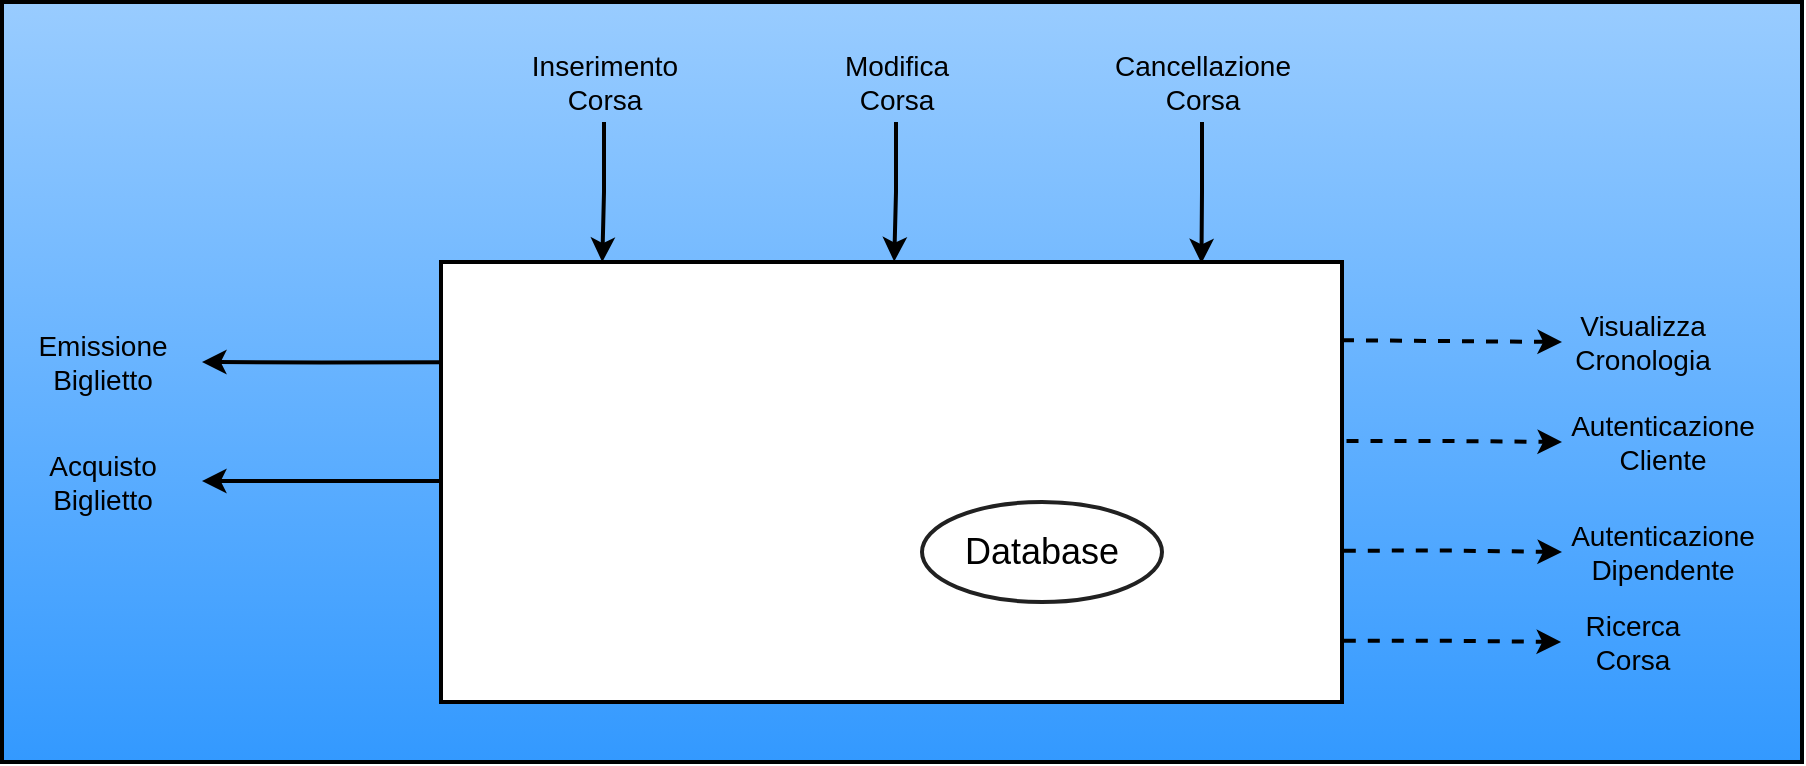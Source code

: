 <mxfile version="19.0.3" type="device"><diagram id="f0GvxYQMeCUUHvkvBL-w" name="Pagina-1"><mxGraphModel dx="4424" dy="3384" grid="1" gridSize="10" guides="1" tooltips="1" connect="1" arrows="1" fold="1" page="1" pageScale="1" pageWidth="827" pageHeight="1169" math="0" shadow="0"><root><mxCell id="0"/><mxCell id="1" parent="0"/><mxCell id="AipElAXXvpe7T7YS3r1Y-5" value="" style="rounded=0;whiteSpace=wrap;html=1;labelBackgroundColor=#3399FF;fillColor=#99CCFF;gradientColor=#3399FF;strokeWidth=2;" parent="1" vertex="1"><mxGeometry x="140" y="190" width="900" height="380" as="geometry"/></mxCell><mxCell id="AipElAXXvpe7T7YS3r1Y-55" style="edgeStyle=orthogonalEdgeStyle;rounded=0;orthogonalLoop=1;jettySize=auto;html=1;exitX=0;exitY=0.228;exitDx=0;exitDy=0;entryX=1;entryY=0.5;entryDx=0;entryDy=0;fontFamily=Verdana;fontSize=18;strokeWidth=2;exitPerimeter=0;" parent="1" source="AipElAXXvpe7T7YS3r1Y-7" target="AipElAXXvpe7T7YS3r1Y-53" edge="1"><mxGeometry relative="1" as="geometry"/></mxCell><mxCell id="AipElAXXvpe7T7YS3r1Y-7" value="" style="rounded=0;whiteSpace=wrap;html=1;labelBackgroundColor=#FFFFFF;fillColor=#FFFFFF;gradientColor=#FFFFFF;strokeWidth=2;" parent="1" vertex="1"><mxGeometry x="359.5" y="320" width="450.5" height="220" as="geometry"/></mxCell><mxCell id="AipElAXXvpe7T7YS3r1Y-43" value="&lt;font style=&quot;font-size: 18px;&quot;&gt;Database&lt;/font&gt;" style="ellipse;whiteSpace=wrap;html=1;rounded=1;shadow=0;sketch=0;fontSize=12;fontColor=default;strokeColor=#212121;strokeWidth=2;fillColor=#FFFFFF;gradientColor=none;" parent="1" vertex="1"><mxGeometry x="600" y="440" width="120" height="50" as="geometry"/></mxCell><mxCell id="AipElAXXvpe7T7YS3r1Y-52" style="edgeStyle=orthogonalEdgeStyle;rounded=0;orthogonalLoop=1;jettySize=auto;html=1;exitX=0.5;exitY=1;exitDx=0;exitDy=0;entryX=0.179;entryY=0;entryDx=0;entryDy=0;entryPerimeter=0;fontFamily=Verdana;fontSize=18;strokeWidth=2;" parent="1" source="AipElAXXvpe7T7YS3r1Y-45" target="AipElAXXvpe7T7YS3r1Y-7" edge="1"><mxGeometry relative="1" as="geometry"/></mxCell><mxCell id="AipElAXXvpe7T7YS3r1Y-45" value="&lt;span style=&quot;font-weight: 400&quot;&gt;Inserimento&lt;br&gt;Corsa&lt;br&gt;&lt;/span&gt;" style="text;strokeColor=none;fillColor=none;html=1;fontSize=14;fontStyle=1;verticalAlign=middle;align=center;rounded=1;shadow=0;sketch=0;fontColor=default;" parent="1" vertex="1"><mxGeometry x="391" y="210" width="100" height="40" as="geometry"/></mxCell><mxCell id="AipElAXXvpe7T7YS3r1Y-50" style="edgeStyle=orthogonalEdgeStyle;rounded=0;orthogonalLoop=1;jettySize=auto;html=1;exitX=0.5;exitY=1;exitDx=0;exitDy=0;fontFamily=Verdana;fontSize=18;strokeWidth=2;entryX=0.503;entryY=-0.001;entryDx=0;entryDy=0;entryPerimeter=0;" parent="1" source="AipElAXXvpe7T7YS3r1Y-46" target="AipElAXXvpe7T7YS3r1Y-7" edge="1"><mxGeometry relative="1" as="geometry"/></mxCell><mxCell id="AipElAXXvpe7T7YS3r1Y-46" value="&lt;span style=&quot;font-weight: 400&quot;&gt;Modifica&lt;br&gt;Corsa&lt;br&gt;&lt;/span&gt;" style="text;strokeColor=none;fillColor=none;html=1;fontSize=14;fontStyle=1;verticalAlign=middle;align=center;rounded=1;shadow=0;sketch=0;fontColor=default;" parent="1" vertex="1"><mxGeometry x="537" y="210" width="100" height="40" as="geometry"/></mxCell><mxCell id="AipElAXXvpe7T7YS3r1Y-51" style="edgeStyle=orthogonalEdgeStyle;rounded=0;orthogonalLoop=1;jettySize=auto;html=1;exitX=0.5;exitY=1;exitDx=0;exitDy=0;entryX=0.844;entryY=0.003;entryDx=0;entryDy=0;entryPerimeter=0;fontFamily=Verdana;fontSize=18;strokeWidth=2;" parent="1" source="AipElAXXvpe7T7YS3r1Y-47" target="AipElAXXvpe7T7YS3r1Y-7" edge="1"><mxGeometry relative="1" as="geometry"/></mxCell><mxCell id="AipElAXXvpe7T7YS3r1Y-47" value="&lt;span style=&quot;font-weight: 400&quot;&gt;Cancellazione&lt;br&gt;Corsa&lt;br&gt;&lt;/span&gt;" style="text;strokeColor=none;fillColor=none;html=1;fontSize=14;fontStyle=1;verticalAlign=middle;align=center;rounded=1;shadow=0;sketch=0;fontColor=default;" parent="1" vertex="1"><mxGeometry x="690" y="210" width="100" height="40" as="geometry"/></mxCell><mxCell id="AipElAXXvpe7T7YS3r1Y-53" value="&lt;span style=&quot;font-weight: 400&quot;&gt;Emissione&lt;br&gt;Biglietto&lt;br&gt;&lt;/span&gt;" style="text;strokeColor=none;fillColor=none;html=1;fontSize=14;fontStyle=1;verticalAlign=middle;align=center;rounded=1;shadow=0;sketch=0;fontColor=default;" parent="1" vertex="1"><mxGeometry x="140" y="350" width="100" height="40" as="geometry"/></mxCell><mxCell id="AipElAXXvpe7T7YS3r1Y-54" value="&lt;span style=&quot;font-weight: 400&quot;&gt;Acquisto&lt;br&gt;Biglietto&lt;br&gt;&lt;/span&gt;" style="text;strokeColor=none;fillColor=none;html=1;fontSize=14;fontStyle=1;verticalAlign=middle;align=center;rounded=1;shadow=0;sketch=0;fontColor=default;" parent="1" vertex="1"><mxGeometry x="140" y="410" width="100" height="40" as="geometry"/></mxCell><mxCell id="AipElAXXvpe7T7YS3r1Y-56" style="edgeStyle=orthogonalEdgeStyle;rounded=0;orthogonalLoop=1;jettySize=auto;html=1;exitX=0.001;exitY=0.204;exitDx=0;exitDy=0;entryX=1;entryY=0.5;entryDx=0;entryDy=0;fontFamily=Verdana;fontSize=18;strokeWidth=2;exitPerimeter=0;" parent="1" edge="1"><mxGeometry relative="1" as="geometry"><mxPoint x="359.955" y="429.5" as="sourcePoint"/><mxPoint x="240" y="429.52" as="targetPoint"/></mxGeometry></mxCell><mxCell id="AipElAXXvpe7T7YS3r1Y-57" style="edgeStyle=orthogonalEdgeStyle;rounded=0;orthogonalLoop=1;jettySize=auto;html=1;exitX=1;exitY=0.178;exitDx=0;exitDy=0;fontFamily=Verdana;fontSize=18;strokeWidth=2;entryX=0;entryY=0.5;entryDx=0;entryDy=0;exitPerimeter=0;dashed=1;" parent="1" source="AipElAXXvpe7T7YS3r1Y-7" target="AipElAXXvpe7T7YS3r1Y-62" edge="1"><mxGeometry relative="1" as="geometry"><mxPoint x="934.455" y="369.5" as="sourcePoint"/><mxPoint x="814.5" y="369.52" as="targetPoint"/><Array as="points"><mxPoint x="820" y="359"/></Array></mxGeometry></mxCell><mxCell id="AipElAXXvpe7T7YS3r1Y-60" value="&lt;span style=&quot;font-weight: 400&quot;&gt;Autenticazione&lt;br&gt;Dipendente&lt;br&gt;&lt;/span&gt;" style="text;strokeColor=none;fillColor=none;html=1;fontSize=14;fontStyle=1;verticalAlign=middle;align=center;rounded=1;shadow=0;sketch=0;fontColor=default;" parent="1" vertex="1"><mxGeometry x="920" y="445" width="100" height="40" as="geometry"/></mxCell><mxCell id="AipElAXXvpe7T7YS3r1Y-61" value="&lt;span style=&quot;font-weight: 400&quot;&gt;Autenticazione&lt;br&gt;Cliente&lt;br&gt;&lt;/span&gt;" style="text;strokeColor=none;fillColor=none;html=1;fontSize=14;fontStyle=1;verticalAlign=middle;align=center;rounded=1;shadow=0;sketch=0;fontColor=default;" parent="1" vertex="1"><mxGeometry x="920" y="390" width="100" height="40" as="geometry"/></mxCell><mxCell id="AipElAXXvpe7T7YS3r1Y-62" value="&lt;span style=&quot;font-weight: 400&quot;&gt;Visualizza&lt;br&gt;Cronologia&lt;br&gt;&lt;/span&gt;" style="text;strokeColor=none;fillColor=none;html=1;fontSize=14;fontStyle=1;verticalAlign=middle;align=center;rounded=1;shadow=0;sketch=0;fontColor=default;" parent="1" vertex="1"><mxGeometry x="920" y="340" width="80" height="40" as="geometry"/></mxCell><mxCell id="AipElAXXvpe7T7YS3r1Y-63" style="edgeStyle=orthogonalEdgeStyle;rounded=0;orthogonalLoop=1;jettySize=auto;html=1;exitX=1.005;exitY=0.407;exitDx=0;exitDy=0;fontFamily=Verdana;fontSize=18;strokeWidth=2;entryX=0;entryY=0.5;entryDx=0;entryDy=0;exitPerimeter=0;dashed=1;" parent="1" source="AipElAXXvpe7T7YS3r1Y-7" target="AipElAXXvpe7T7YS3r1Y-61" edge="1"><mxGeometry relative="1" as="geometry"><mxPoint x="814.955" y="409.745" as="sourcePoint"/><mxPoint x="900.0" y="410.3" as="targetPoint"/><Array as="points"/></mxGeometry></mxCell><mxCell id="AipElAXXvpe7T7YS3r1Y-64" style="edgeStyle=orthogonalEdgeStyle;rounded=0;orthogonalLoop=1;jettySize=auto;html=1;exitX=1.002;exitY=0.656;exitDx=0;exitDy=0;fontFamily=Verdana;fontSize=18;strokeWidth=2;entryX=0;entryY=0.5;entryDx=0;entryDy=0;exitPerimeter=0;dashed=1;" parent="1" source="AipElAXXvpe7T7YS3r1Y-7" target="AipElAXXvpe7T7YS3r1Y-60" edge="1"><mxGeometry relative="1" as="geometry"><mxPoint x="814.955" y="464.725" as="sourcePoint"/><mxPoint x="900.0" y="465.28" as="targetPoint"/><Array as="points"/></mxGeometry></mxCell><mxCell id="AipElAXXvpe7T7YS3r1Y-65" value="&lt;span style=&quot;font-weight: 400&quot;&gt;Ricerca&lt;br&gt;Corsa&lt;br&gt;&lt;/span&gt;" style="text;strokeColor=none;fillColor=none;html=1;fontSize=14;fontStyle=1;verticalAlign=middle;align=center;rounded=1;shadow=0;sketch=0;fontColor=default;" parent="1" vertex="1"><mxGeometry x="919.55" y="490" width="70.45" height="40" as="geometry"/></mxCell><mxCell id="AipElAXXvpe7T7YS3r1Y-66" style="edgeStyle=orthogonalEdgeStyle;rounded=0;orthogonalLoop=1;jettySize=auto;html=1;exitX=1.002;exitY=0.861;exitDx=0;exitDy=0;fontFamily=Verdana;fontSize=18;strokeWidth=2;entryX=0;entryY=0.5;entryDx=0;entryDy=0;exitPerimeter=0;dashed=1;" parent="1" source="AipElAXXvpe7T7YS3r1Y-7" target="AipElAXXvpe7T7YS3r1Y-65" edge="1"><mxGeometry relative="1" as="geometry"><mxPoint x="814.505" y="509.725" as="sourcePoint"/><mxPoint x="899.55" y="510.28" as="targetPoint"/><Array as="points"/></mxGeometry></mxCell></root></mxGraphModel></diagram></mxfile>